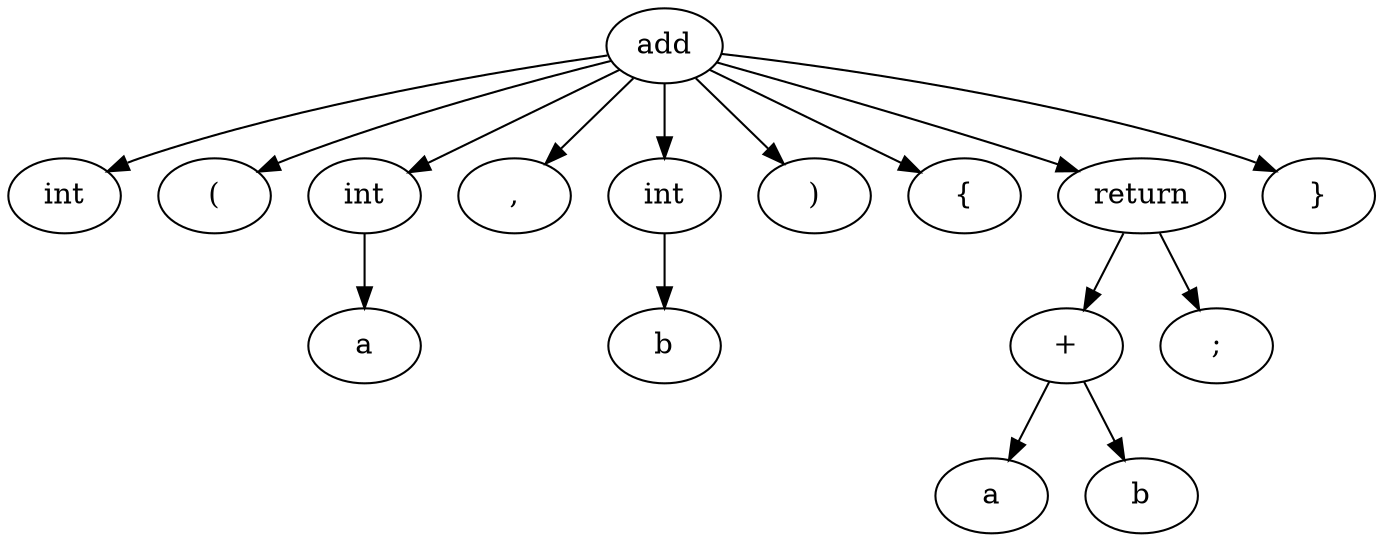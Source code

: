 digraph add_cst {
  ordering=out;

  int_0 [label="int"];
  int_1 [label="int"];
  int_2 [label="int"];
  plus [label="+"];
  param_a [label="a"];
  param_b [label="b"];

  add -> int_0;
  add -> "(";
  add -> int_1;
  add -> ",";
  add -> int_2;
  add -> ")";
  add -> "{";
  add -> return;
  add -> "}";

  int_1 -> param_a;
  int_2 -> param_b;

  return -> plus;
  plus -> a;
  plus -> b;
  return -> ";";
}
